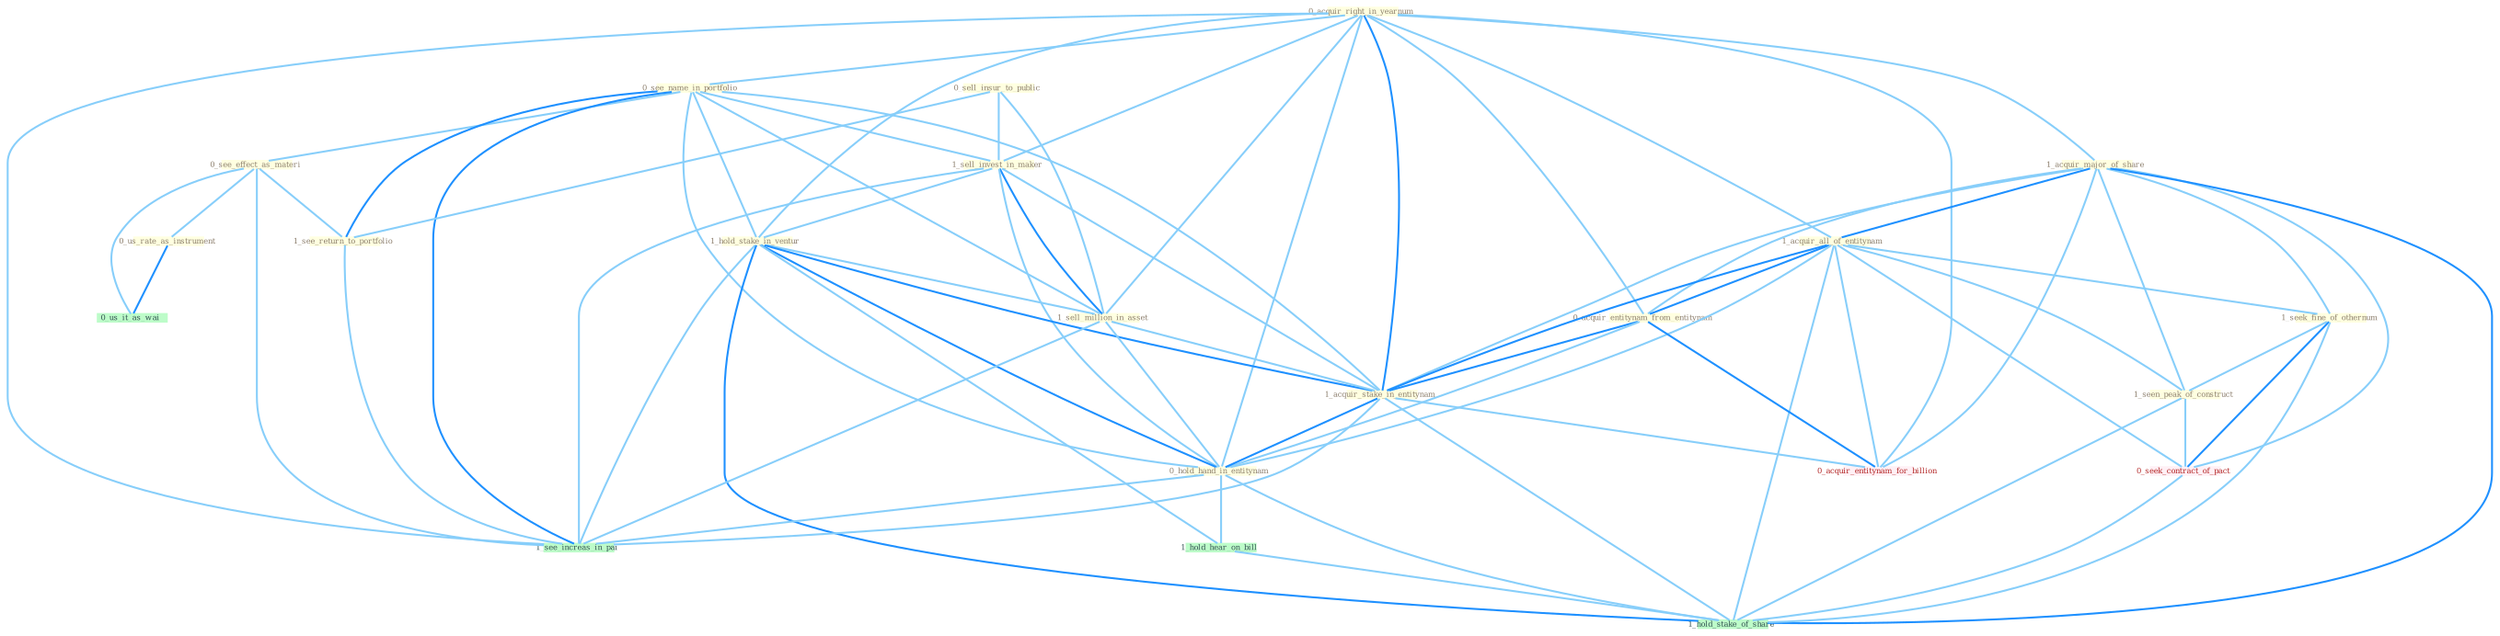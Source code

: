 Graph G{ 
    node
    [shape=polygon,style=filled,width=.5,height=.06,color="#BDFCC9",fixedsize=true,fontsize=4,
    fontcolor="#2f4f4f"];
    {node
    [color="#ffffe0", fontcolor="#8b7d6b"] "0_acquir_right_in_yearnum " "1_acquir_major_of_share " "0_see_name_in_portfolio " "1_acquir_all_of_entitynam " "1_seek_fine_of_othernum " "0_sell_insur_to_public " "1_sell_invest_in_maker " "0_see_effect_as_materi " "1_see_return_to_portfolio " "0_acquir_entitynam_from_entitynam " "1_hold_stake_in_ventur " "1_seen_peak_of_construct " "1_sell_million_in_asset " "1_acquir_stake_in_entitynam " "0_hold_hand_in_entitynam " "0_us_rate_as_instrument "}
{node [color="#fff0f5", fontcolor="#b22222"] "0_seek_contract_of_pact " "0_acquir_entitynam_for_billion "}
edge [color="#B0E2FF"];

	"0_acquir_right_in_yearnum " -- "1_acquir_major_of_share " [w="1", color="#87cefa" ];
	"0_acquir_right_in_yearnum " -- "0_see_name_in_portfolio " [w="1", color="#87cefa" ];
	"0_acquir_right_in_yearnum " -- "1_acquir_all_of_entitynam " [w="1", color="#87cefa" ];
	"0_acquir_right_in_yearnum " -- "1_sell_invest_in_maker " [w="1", color="#87cefa" ];
	"0_acquir_right_in_yearnum " -- "0_acquir_entitynam_from_entitynam " [w="1", color="#87cefa" ];
	"0_acquir_right_in_yearnum " -- "1_hold_stake_in_ventur " [w="1", color="#87cefa" ];
	"0_acquir_right_in_yearnum " -- "1_sell_million_in_asset " [w="1", color="#87cefa" ];
	"0_acquir_right_in_yearnum " -- "1_acquir_stake_in_entitynam " [w="2", color="#1e90ff" , len=0.8];
	"0_acquir_right_in_yearnum " -- "0_hold_hand_in_entitynam " [w="1", color="#87cefa" ];
	"0_acquir_right_in_yearnum " -- "0_acquir_entitynam_for_billion " [w="1", color="#87cefa" ];
	"0_acquir_right_in_yearnum " -- "1_see_increas_in_pai " [w="1", color="#87cefa" ];
	"1_acquir_major_of_share " -- "1_acquir_all_of_entitynam " [w="2", color="#1e90ff" , len=0.8];
	"1_acquir_major_of_share " -- "1_seek_fine_of_othernum " [w="1", color="#87cefa" ];
	"1_acquir_major_of_share " -- "0_acquir_entitynam_from_entitynam " [w="1", color="#87cefa" ];
	"1_acquir_major_of_share " -- "1_seen_peak_of_construct " [w="1", color="#87cefa" ];
	"1_acquir_major_of_share " -- "1_acquir_stake_in_entitynam " [w="1", color="#87cefa" ];
	"1_acquir_major_of_share " -- "0_seek_contract_of_pact " [w="1", color="#87cefa" ];
	"1_acquir_major_of_share " -- "0_acquir_entitynam_for_billion " [w="1", color="#87cefa" ];
	"1_acquir_major_of_share " -- "1_hold_stake_of_share " [w="2", color="#1e90ff" , len=0.8];
	"0_see_name_in_portfolio " -- "1_sell_invest_in_maker " [w="1", color="#87cefa" ];
	"0_see_name_in_portfolio " -- "0_see_effect_as_materi " [w="1", color="#87cefa" ];
	"0_see_name_in_portfolio " -- "1_see_return_to_portfolio " [w="2", color="#1e90ff" , len=0.8];
	"0_see_name_in_portfolio " -- "1_hold_stake_in_ventur " [w="1", color="#87cefa" ];
	"0_see_name_in_portfolio " -- "1_sell_million_in_asset " [w="1", color="#87cefa" ];
	"0_see_name_in_portfolio " -- "1_acquir_stake_in_entitynam " [w="1", color="#87cefa" ];
	"0_see_name_in_portfolio " -- "0_hold_hand_in_entitynam " [w="1", color="#87cefa" ];
	"0_see_name_in_portfolio " -- "1_see_increas_in_pai " [w="2", color="#1e90ff" , len=0.8];
	"1_acquir_all_of_entitynam " -- "1_seek_fine_of_othernum " [w="1", color="#87cefa" ];
	"1_acquir_all_of_entitynam " -- "0_acquir_entitynam_from_entitynam " [w="2", color="#1e90ff" , len=0.8];
	"1_acquir_all_of_entitynam " -- "1_seen_peak_of_construct " [w="1", color="#87cefa" ];
	"1_acquir_all_of_entitynam " -- "1_acquir_stake_in_entitynam " [w="2", color="#1e90ff" , len=0.8];
	"1_acquir_all_of_entitynam " -- "0_hold_hand_in_entitynam " [w="1", color="#87cefa" ];
	"1_acquir_all_of_entitynam " -- "0_seek_contract_of_pact " [w="1", color="#87cefa" ];
	"1_acquir_all_of_entitynam " -- "0_acquir_entitynam_for_billion " [w="1", color="#87cefa" ];
	"1_acquir_all_of_entitynam " -- "1_hold_stake_of_share " [w="1", color="#87cefa" ];
	"1_seek_fine_of_othernum " -- "1_seen_peak_of_construct " [w="1", color="#87cefa" ];
	"1_seek_fine_of_othernum " -- "0_seek_contract_of_pact " [w="2", color="#1e90ff" , len=0.8];
	"1_seek_fine_of_othernum " -- "1_hold_stake_of_share " [w="1", color="#87cefa" ];
	"0_sell_insur_to_public " -- "1_sell_invest_in_maker " [w="1", color="#87cefa" ];
	"0_sell_insur_to_public " -- "1_see_return_to_portfolio " [w="1", color="#87cefa" ];
	"0_sell_insur_to_public " -- "1_sell_million_in_asset " [w="1", color="#87cefa" ];
	"1_sell_invest_in_maker " -- "1_hold_stake_in_ventur " [w="1", color="#87cefa" ];
	"1_sell_invest_in_maker " -- "1_sell_million_in_asset " [w="2", color="#1e90ff" , len=0.8];
	"1_sell_invest_in_maker " -- "1_acquir_stake_in_entitynam " [w="1", color="#87cefa" ];
	"1_sell_invest_in_maker " -- "0_hold_hand_in_entitynam " [w="1", color="#87cefa" ];
	"1_sell_invest_in_maker " -- "1_see_increas_in_pai " [w="1", color="#87cefa" ];
	"0_see_effect_as_materi " -- "1_see_return_to_portfolio " [w="1", color="#87cefa" ];
	"0_see_effect_as_materi " -- "0_us_rate_as_instrument " [w="1", color="#87cefa" ];
	"0_see_effect_as_materi " -- "0_us_it_as_wai " [w="1", color="#87cefa" ];
	"0_see_effect_as_materi " -- "1_see_increas_in_pai " [w="1", color="#87cefa" ];
	"1_see_return_to_portfolio " -- "1_see_increas_in_pai " [w="1", color="#87cefa" ];
	"0_acquir_entitynam_from_entitynam " -- "1_acquir_stake_in_entitynam " [w="2", color="#1e90ff" , len=0.8];
	"0_acquir_entitynam_from_entitynam " -- "0_hold_hand_in_entitynam " [w="1", color="#87cefa" ];
	"0_acquir_entitynam_from_entitynam " -- "0_acquir_entitynam_for_billion " [w="2", color="#1e90ff" , len=0.8];
	"1_hold_stake_in_ventur " -- "1_sell_million_in_asset " [w="1", color="#87cefa" ];
	"1_hold_stake_in_ventur " -- "1_acquir_stake_in_entitynam " [w="2", color="#1e90ff" , len=0.8];
	"1_hold_stake_in_ventur " -- "0_hold_hand_in_entitynam " [w="2", color="#1e90ff" , len=0.8];
	"1_hold_stake_in_ventur " -- "1_see_increas_in_pai " [w="1", color="#87cefa" ];
	"1_hold_stake_in_ventur " -- "1_hold_hear_on_bill " [w="1", color="#87cefa" ];
	"1_hold_stake_in_ventur " -- "1_hold_stake_of_share " [w="2", color="#1e90ff" , len=0.8];
	"1_seen_peak_of_construct " -- "0_seek_contract_of_pact " [w="1", color="#87cefa" ];
	"1_seen_peak_of_construct " -- "1_hold_stake_of_share " [w="1", color="#87cefa" ];
	"1_sell_million_in_asset " -- "1_acquir_stake_in_entitynam " [w="1", color="#87cefa" ];
	"1_sell_million_in_asset " -- "0_hold_hand_in_entitynam " [w="1", color="#87cefa" ];
	"1_sell_million_in_asset " -- "1_see_increas_in_pai " [w="1", color="#87cefa" ];
	"1_acquir_stake_in_entitynam " -- "0_hold_hand_in_entitynam " [w="2", color="#1e90ff" , len=0.8];
	"1_acquir_stake_in_entitynam " -- "0_acquir_entitynam_for_billion " [w="1", color="#87cefa" ];
	"1_acquir_stake_in_entitynam " -- "1_see_increas_in_pai " [w="1", color="#87cefa" ];
	"1_acquir_stake_in_entitynam " -- "1_hold_stake_of_share " [w="1", color="#87cefa" ];
	"0_hold_hand_in_entitynam " -- "1_see_increas_in_pai " [w="1", color="#87cefa" ];
	"0_hold_hand_in_entitynam " -- "1_hold_hear_on_bill " [w="1", color="#87cefa" ];
	"0_hold_hand_in_entitynam " -- "1_hold_stake_of_share " [w="1", color="#87cefa" ];
	"0_us_rate_as_instrument " -- "0_us_it_as_wai " [w="2", color="#1e90ff" , len=0.8];
	"0_seek_contract_of_pact " -- "1_hold_stake_of_share " [w="1", color="#87cefa" ];
	"1_hold_hear_on_bill " -- "1_hold_stake_of_share " [w="1", color="#87cefa" ];
}